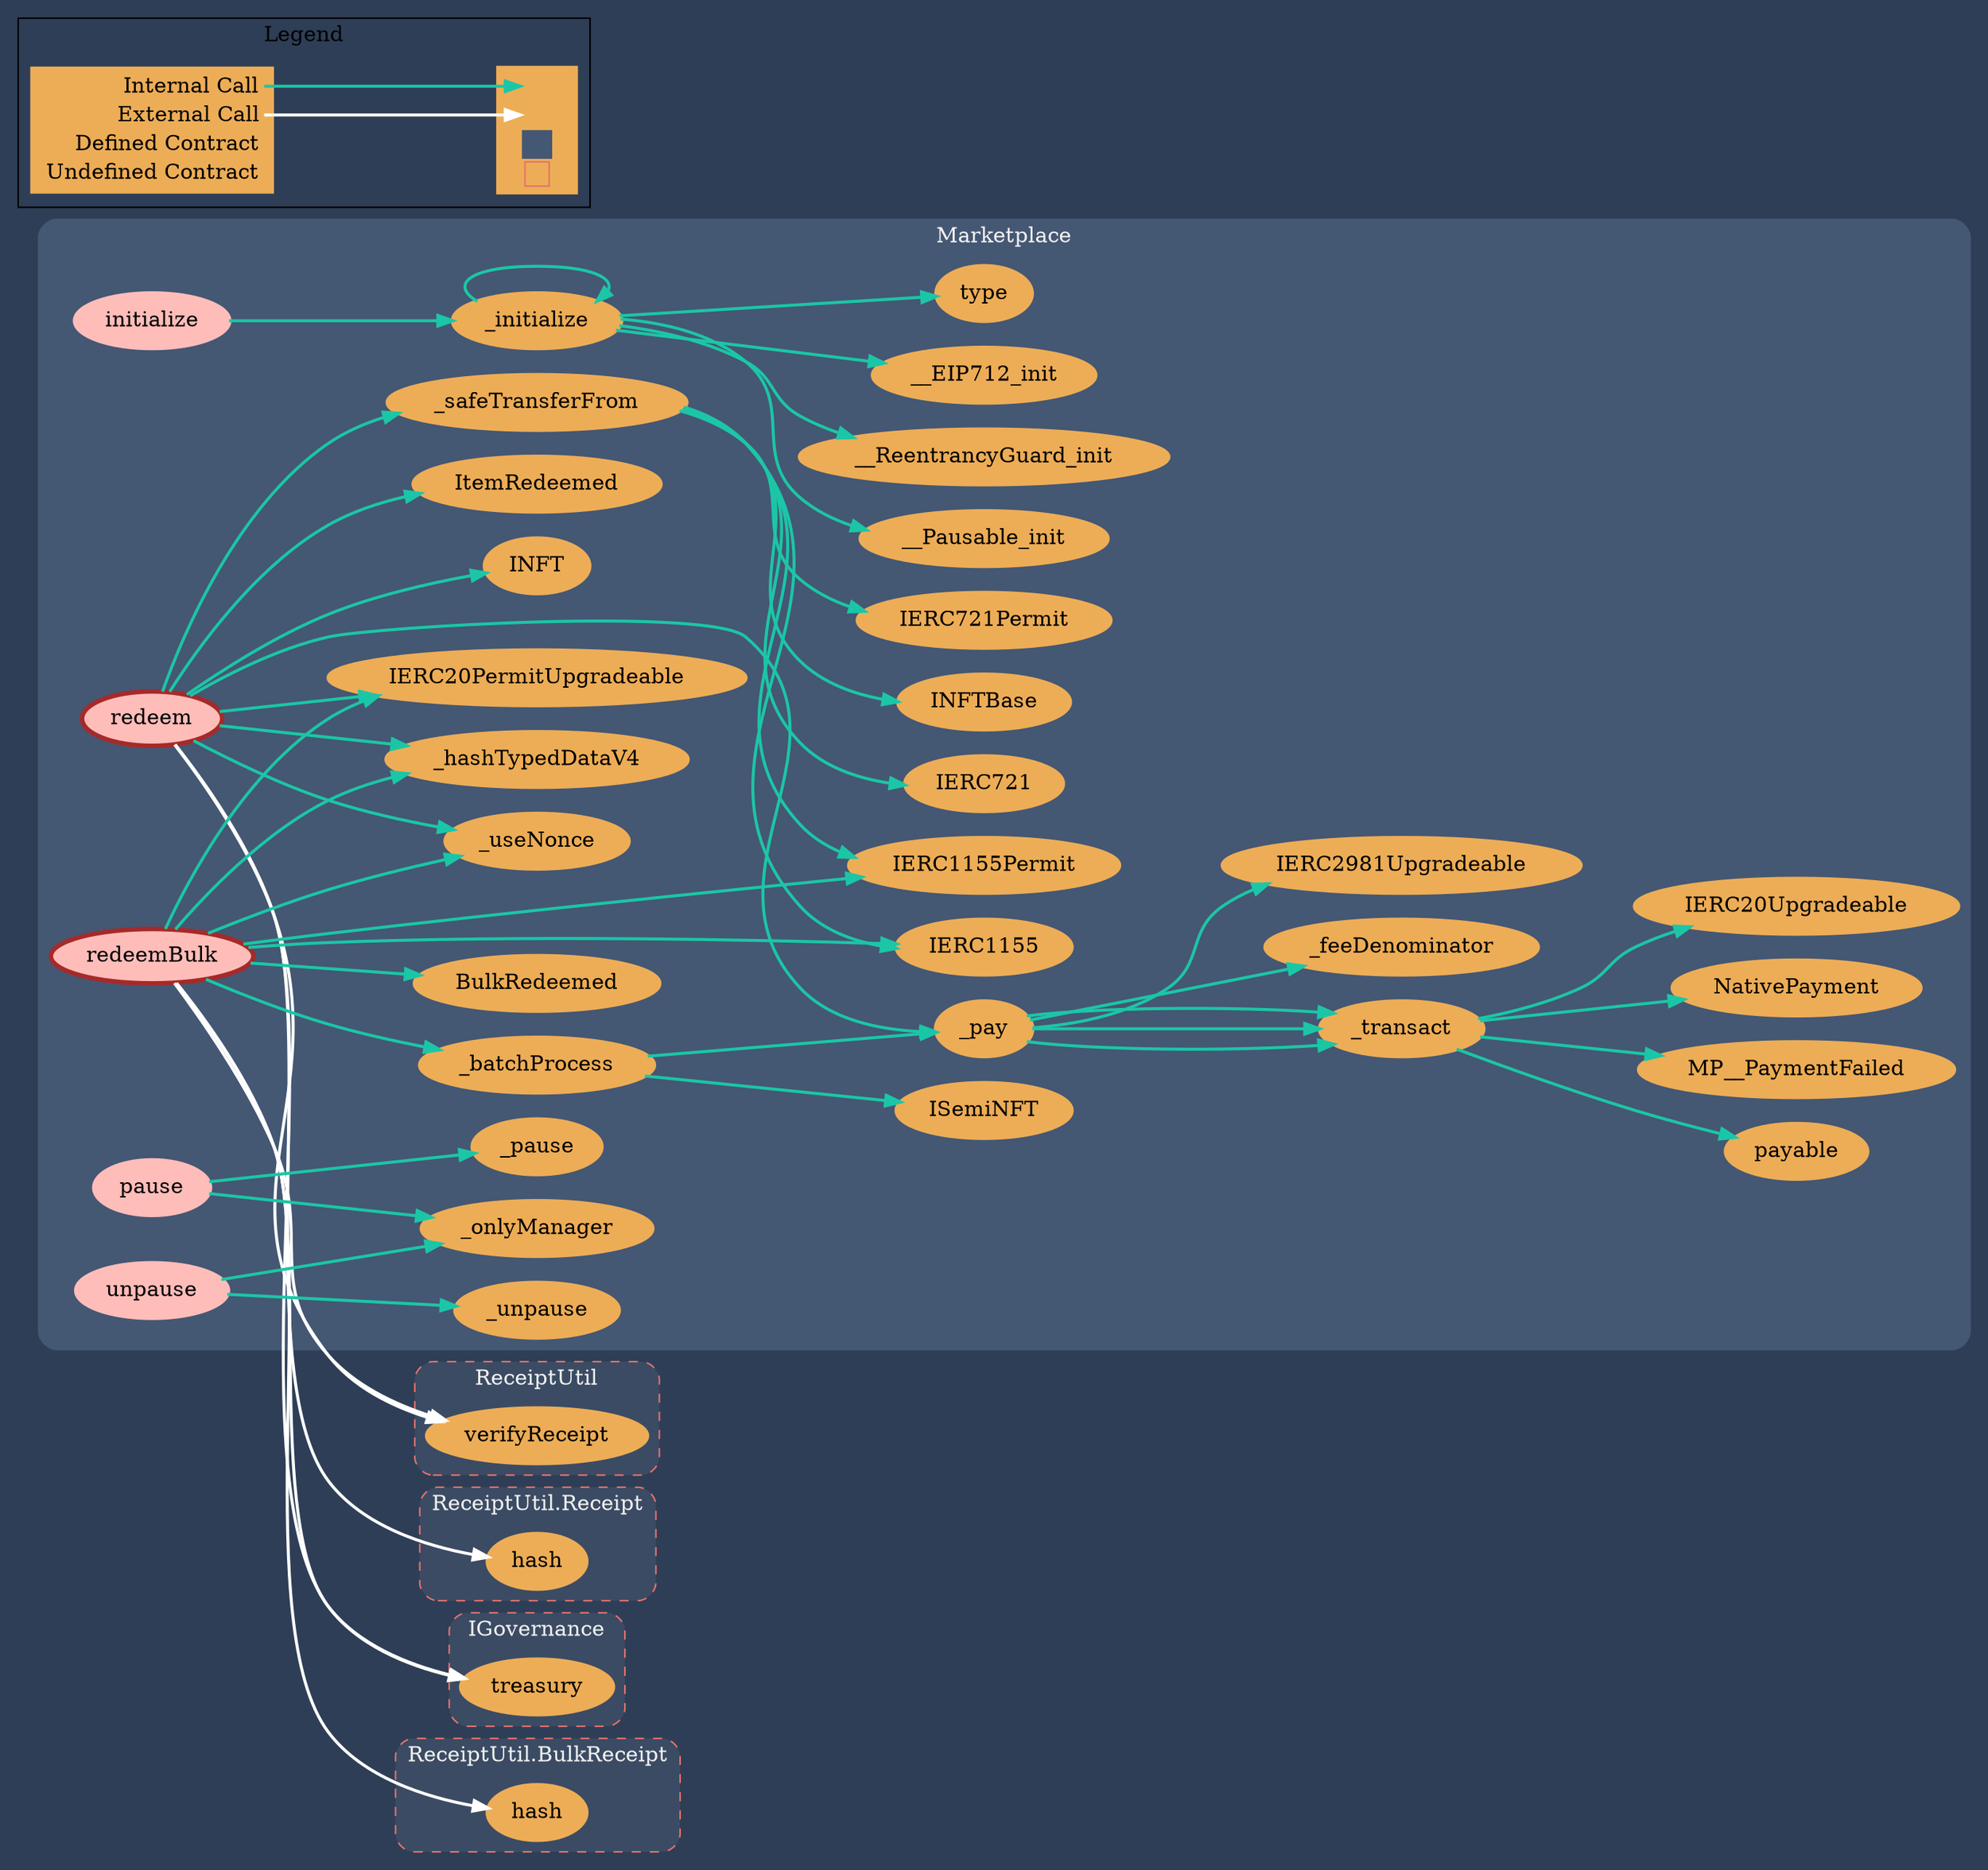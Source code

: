digraph G {
  graph [ ratio = "auto", page = "100", compound =true, bgcolor = "#2e3e56" ];
  node [ style = "filled", fillcolor = "#edad56", color = "#edad56", penwidth =3 ];
  edge [ color = "#fcfcfc", penwidth =2, fontname = "helvetica Neue Ultra Light" ];
subgraph "clusterMarketplace" {
  graph [ label = "Marketplace", color = "#445773", fontcolor = "#f0f0f0", style = "rounded", bgcolor = "#445773" ];
  "Marketplace.initialize" [ label = "initialize", color = "#ffbdb9", fillcolor = "#ffbdb9" ];
  "Marketplace.redeem" [ label = "redeem", color = "brown", fillcolor = "#ffbdb9" ];
  "Marketplace.redeemBulk" [ label = "redeemBulk", color = "brown", fillcolor = "#ffbdb9" ];
  "Marketplace.pause" [ label = "pause", color = "#ffbdb9", fillcolor = "#ffbdb9" ];
  "Marketplace.unpause" [ label = "unpause", color = "#ffbdb9", fillcolor = "#ffbdb9" ];
  "Marketplace._safeTransferFrom" [ label = "_safeTransferFrom" ];
  "Marketplace._batchProcess" [ label = "_batchProcess" ];
  "Marketplace._pay" [ label = "_pay" ];
  "Marketplace._transact" [ label = "_transact" ];
  "Marketplace._initialize" [ label = "_initialize" ];
  "Marketplace._useNonce" [ label = "_useNonce" ];
  "Marketplace._feeDenominator" [ label = "_feeDenominator" ];
  "Marketplace._hashTypedDataV4" [ label = "_hashTypedDataV4" ];
  "Marketplace.IERC20PermitUpgradeable" [ label = "IERC20PermitUpgradeable" ];
  "Marketplace.INFT" [ label = "INFT" ];
  "Marketplace.ItemRedeemed" [ label = "ItemRedeemed" ];
  "Marketplace.IERC1155Permit" [ label = "IERC1155Permit" ];
  "Marketplace.IERC1155" [ label = "IERC1155" ];
  "Marketplace.BulkRedeemed" [ label = "BulkRedeemed" ];
  "Marketplace._onlyManager" [ label = "_onlyManager" ];
  "Marketplace._pause" [ label = "_pause" ];
  "Marketplace._unpause" [ label = "_unpause" ];
  "Marketplace.INFTBase" [ label = "INFTBase" ];
  "Marketplace.IERC721Permit" [ label = "IERC721Permit" ];
  "Marketplace.IERC721" [ label = "IERC721" ];
  "Marketplace.ISemiNFT" [ label = "ISemiNFT" ];
  "Marketplace.IERC2981Upgradeable" [ label = "IERC2981Upgradeable" ];
  "Marketplace.payable" [ label = "payable" ];
  "Marketplace.MP__PaymentFailed" [ label = "MP__PaymentFailed" ];
  "Marketplace.NativePayment" [ label = "NativePayment" ];
  "Marketplace.IERC20Upgradeable" [ label = "IERC20Upgradeable" ];
  "Marketplace.__Pausable_init" [ label = "__Pausable_init" ];
  "Marketplace.__ReentrancyGuard_init" [ label = "__ReentrancyGuard_init" ];
  "Marketplace.__EIP712_init" [ label = "__EIP712_init" ];
  "Marketplace.type" [ label = "type" ];
}

subgraph "clusterReceiptUtil" {
  graph [ label = "ReceiptUtil", color = "#e8726d", fontcolor = "#f0f0f0", style = "rounded,dashed", bgcolor = "#3b4b63" ];
  "ReceiptUtil.verifyReceipt" [ label = "verifyReceipt" ];
}

subgraph "clusterReceiptUtil.Receipt" {
  graph [ label = "ReceiptUtil.Receipt", color = "#e8726d", fontcolor = "#f0f0f0", style = "rounded,dashed", bgcolor = "#3b4b63" ];
  "ReceiptUtil.Receipt.hash" [ label = "hash" ];
}

subgraph "clusterIGovernance" {
  graph [ label = "IGovernance", color = "#e8726d", fontcolor = "#f0f0f0", style = "rounded,dashed", bgcolor = "#3b4b63" ];
  "IGovernance.treasury" [ label = "treasury" ];
}

subgraph "clusterReceiptUtil.BulkReceipt" {
  graph [ label = "ReceiptUtil.BulkReceipt", color = "#e8726d", fontcolor = "#f0f0f0", style = "rounded,dashed", bgcolor = "#3b4b63" ];
  "ReceiptUtil.BulkReceipt.hash" [ label = "hash" ];
}

  "Marketplace.initialize";
  "Marketplace._initialize";
  "Marketplace.redeem";
  "ReceiptUtil.verifyReceipt";
  "Marketplace._hashTypedDataV4";
  "ReceiptUtil.Receipt.hash";
  "Marketplace._useNonce";
  "Marketplace.IERC20PermitUpgradeable";
  "Marketplace._pay";
  "IGovernance.treasury";
  "Marketplace.INFT";
  "Marketplace._safeTransferFrom";
  "Marketplace.ItemRedeemed";
  "Marketplace.redeemBulk";
  "ReceiptUtil.BulkReceipt.hash";
  "Marketplace._batchProcess";
  "Marketplace.IERC1155Permit";
  "Marketplace.IERC1155";
  "Marketplace.BulkRedeemed";
  "Marketplace.pause";
  "Marketplace._onlyManager";
  "Marketplace._pause";
  "Marketplace.unpause";
  "Marketplace._unpause";
  "Marketplace.INFTBase";
  "Marketplace.IERC721Permit";
  "Marketplace.IERC721";
  "Marketplace.ISemiNFT";
  "Marketplace.IERC2981Upgradeable";
  "Marketplace._transact";
  "Marketplace._feeDenominator";
  "Marketplace.payable";
  "Marketplace.MP__PaymentFailed";
  "Marketplace.NativePayment";
  "Marketplace.IERC20Upgradeable";
  "Marketplace.__Pausable_init";
  "Marketplace.__ReentrancyGuard_init";
  "Marketplace.__EIP712_init";
  "Marketplace.type";
  "Marketplace.initialize" -> "Marketplace._initialize" [ color = "#1bc6a6" ];
  "Marketplace.redeem" -> "ReceiptUtil.verifyReceipt" [ color = "white" ];
  "Marketplace.redeem" -> "Marketplace._hashTypedDataV4" [ color = "#1bc6a6" ];
  "Marketplace.redeem" -> "ReceiptUtil.Receipt.hash" [ color = "white" ];
  "Marketplace.redeem" -> "Marketplace._useNonce" [ color = "#1bc6a6" ];
  "Marketplace.redeem" -> "Marketplace.IERC20PermitUpgradeable" [ color = "#1bc6a6" ];
  "Marketplace.redeem" -> "Marketplace._pay" [ color = "#1bc6a6" ];
  "Marketplace.redeem" -> "IGovernance.treasury" [ color = "white" ];
  "Marketplace.redeem" -> "Marketplace.INFT" [ color = "#1bc6a6" ];
  "Marketplace.redeem" -> "Marketplace._safeTransferFrom" [ color = "#1bc6a6" ];
  "Marketplace.redeem" -> "Marketplace.ItemRedeemed" [ color = "#1bc6a6" ];
  "Marketplace.redeemBulk" -> "ReceiptUtil.verifyReceipt" [ color = "white" ];
  "Marketplace.redeemBulk" -> "Marketplace._hashTypedDataV4" [ color = "#1bc6a6" ];
  "Marketplace.redeemBulk" -> "ReceiptUtil.BulkReceipt.hash" [ color = "white" ];
  "Marketplace.redeemBulk" -> "Marketplace._useNonce" [ color = "#1bc6a6" ];
  "Marketplace.redeemBulk" -> "Marketplace.IERC20PermitUpgradeable" [ color = "#1bc6a6" ];
  "Marketplace.redeemBulk" -> "Marketplace._batchProcess" [ color = "#1bc6a6" ];
  "Marketplace.redeemBulk" -> "IGovernance.treasury" [ color = "white" ];
  "Marketplace.redeemBulk" -> "Marketplace.IERC1155Permit" [ color = "#1bc6a6" ];
  "Marketplace.redeemBulk" -> "Marketplace.IERC1155" [ color = "#1bc6a6" ];
  "Marketplace.redeemBulk" -> "Marketplace.BulkRedeemed" [ color = "#1bc6a6" ];
  "Marketplace.pause" -> "Marketplace._onlyManager" [ color = "#1bc6a6" ];
  "Marketplace.pause" -> "Marketplace._pause" [ color = "#1bc6a6" ];
  "Marketplace.unpause" -> "Marketplace._onlyManager" [ color = "#1bc6a6" ];
  "Marketplace.unpause" -> "Marketplace._unpause" [ color = "#1bc6a6" ];
  "Marketplace._safeTransferFrom" -> "Marketplace.INFTBase" [ color = "#1bc6a6" ];
  "Marketplace._safeTransferFrom" -> "Marketplace.IERC1155Permit" [ color = "#1bc6a6" ];
  "Marketplace._safeTransferFrom" -> "Marketplace.IERC1155" [ color = "#1bc6a6" ];
  "Marketplace._safeTransferFrom" -> "Marketplace.IERC721Permit" [ color = "#1bc6a6" ];
  "Marketplace._safeTransferFrom" -> "Marketplace.IERC721" [ color = "#1bc6a6" ];
  "Marketplace._batchProcess" -> "Marketplace._pay" [ color = "#1bc6a6" ];
  "Marketplace._batchProcess" -> "Marketplace.ISemiNFT" [ color = "#1bc6a6" ];
  "Marketplace._pay" -> "Marketplace.IERC2981Upgradeable" [ color = "#1bc6a6" ];
  "Marketplace._pay" -> "Marketplace._transact" [ color = "#1bc6a6" ];
  "Marketplace._pay" -> "Marketplace._feeDenominator" [ color = "#1bc6a6" ];
  "Marketplace._pay" -> "Marketplace._transact" [ color = "#1bc6a6" ];
  "Marketplace._pay" -> "Marketplace._transact" [ color = "#1bc6a6" ];
  "Marketplace._transact" -> "Marketplace.payable" [ color = "#1bc6a6" ];
  "Marketplace._transact" -> "Marketplace.MP__PaymentFailed" [ color = "#1bc6a6" ];
  "Marketplace._transact" -> "Marketplace.NativePayment" [ color = "#1bc6a6" ];
  "Marketplace._transact" -> "Marketplace.IERC20Upgradeable" [ color = "#1bc6a6" ];
  "Marketplace._initialize" -> "Marketplace._initialize" [ color = "#1bc6a6" ];
  "Marketplace._initialize" -> "Marketplace.__Pausable_init" [ color = "#1bc6a6" ];
  "Marketplace._initialize" -> "Marketplace.__ReentrancyGuard_init" [ color = "#1bc6a6" ];
  "Marketplace._initialize" -> "Marketplace.__EIP712_init" [ color = "#1bc6a6" ];
  "Marketplace._initialize" -> "Marketplace.type" [ color = "#1bc6a6" ];


rankdir=LR
node [shape=plaintext]
subgraph cluster_01 { 
label = "Legend";
key [label=<<table border="0" cellpadding="2" cellspacing="0" cellborder="0">
  <tr><td align="right" port="i1">Internal Call</td></tr>
  <tr><td align="right" port="i2">External Call</td></tr>
  <tr><td align="right" port="i3">Defined Contract</td></tr>
  <tr><td align="right" port="i4">Undefined Contract</td></tr>
  </table>>]
key2 [label=<<table border="0" cellpadding="2" cellspacing="0" cellborder="0">
  <tr><td port="i1">&nbsp;&nbsp;&nbsp;</td></tr>
  <tr><td port="i2">&nbsp;&nbsp;&nbsp;</td></tr>
  <tr><td port="i3" bgcolor="#445773">&nbsp;&nbsp;&nbsp;</td></tr>
  <tr><td port="i4">
    <table border="1" cellborder="0" cellspacing="0" cellpadding="7" color="#e8726d">
      <tr>
       <td></td>
      </tr>
     </table>
  </td></tr>
  </table>>]
key:i1:e -> key2:i1:w [color="#1bc6a6"]
key:i2:e -> key2:i2:w [color="white"]
}
}
